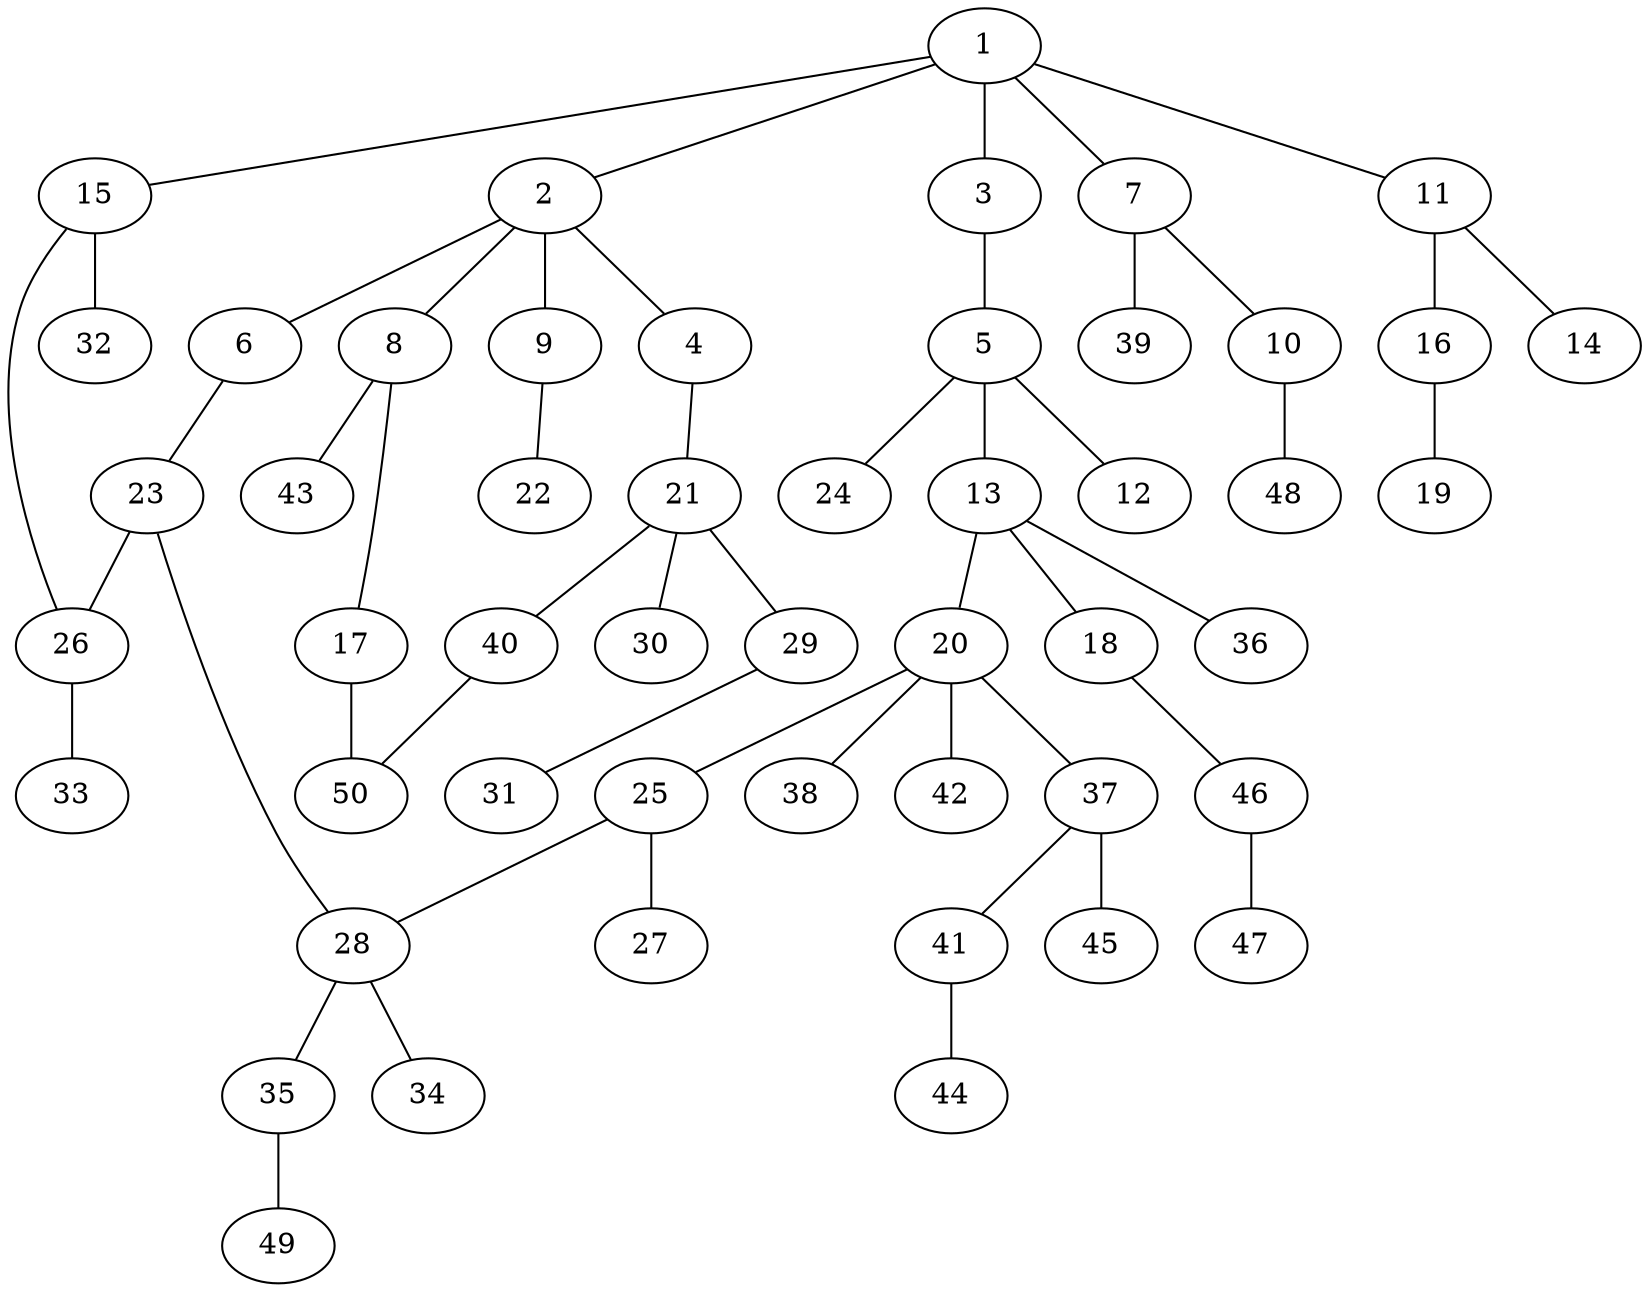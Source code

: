 graph graphname {1--2
1--3
1--7
1--11
1--15
2--4
2--6
2--8
2--9
3--5
4--21
5--12
5--13
5--24
6--23
7--10
7--39
8--17
8--43
9--22
10--48
11--14
11--16
13--18
13--20
13--36
15--26
15--32
16--19
17--50
18--46
20--25
20--37
20--38
20--42
21--29
21--30
21--40
23--26
23--28
25--27
25--28
26--33
28--34
28--35
29--31
35--49
37--41
37--45
40--50
41--44
46--47
}